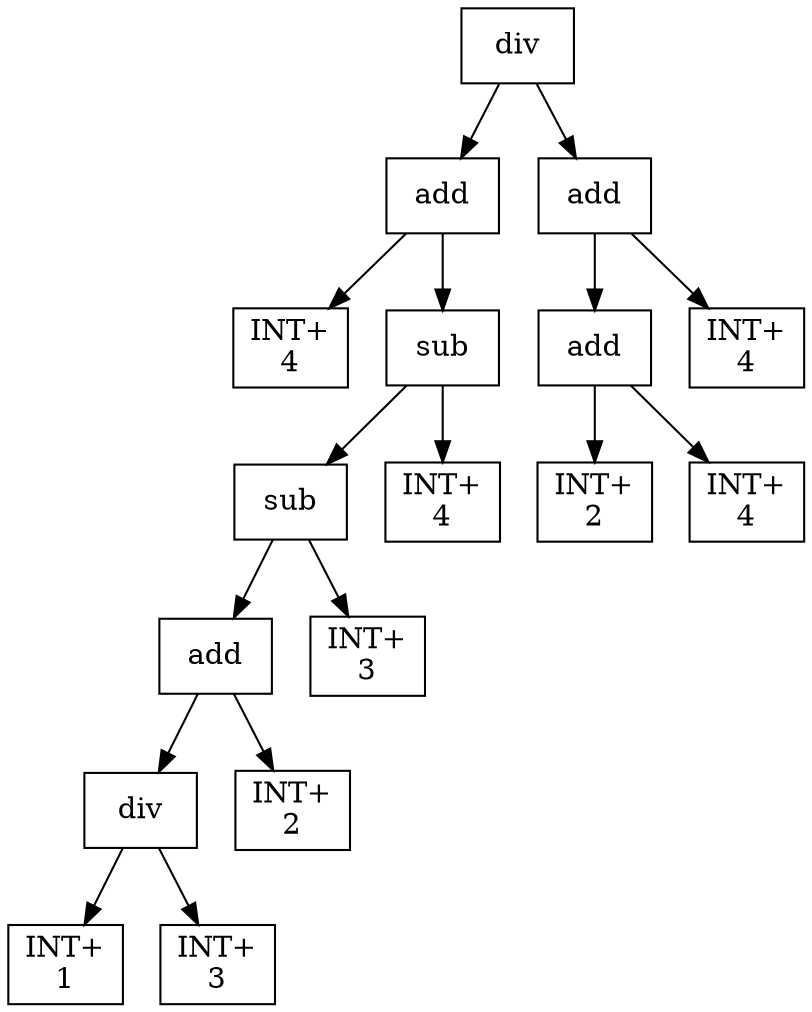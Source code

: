 digraph expr {
  node [shape=box];
  n1 [label="div"];
  n2 [label="add"];
  n3 [label="INT+\n4"];
  n4 [label="sub"];
  n5 [label="sub"];
  n6 [label="add"];
  n7 [label="div"];
  n8 [label="INT+\n1"];
  n9 [label="INT+\n3"];
  n7 -> n8;
  n7 -> n9;
  n10 [label="INT+\n2"];
  n6 -> n7;
  n6 -> n10;
  n11 [label="INT+\n3"];
  n5 -> n6;
  n5 -> n11;
  n12 [label="INT+\n4"];
  n4 -> n5;
  n4 -> n12;
  n2 -> n3;
  n2 -> n4;
  n13 [label="add"];
  n14 [label="add"];
  n15 [label="INT+\n2"];
  n16 [label="INT+\n4"];
  n14 -> n15;
  n14 -> n16;
  n17 [label="INT+\n4"];
  n13 -> n14;
  n13 -> n17;
  n1 -> n2;
  n1 -> n13;
}